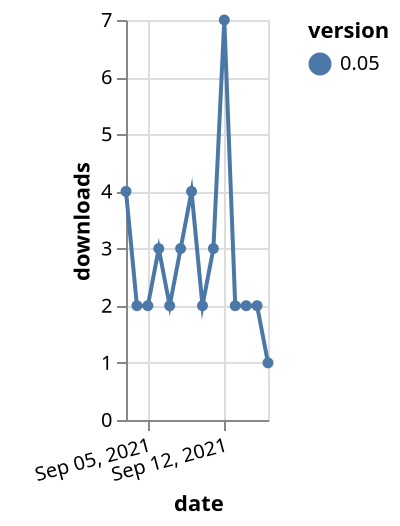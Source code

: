 {"$schema": "https://vega.github.io/schema/vega-lite/v5.json", "description": "A simple bar chart with embedded data.", "data": {"values": [{"date": "2021-09-03", "total": 3162, "delta": 4, "version": "0.05"}, {"date": "2021-09-04", "total": 3164, "delta": 2, "version": "0.05"}, {"date": "2021-09-05", "total": 3166, "delta": 2, "version": "0.05"}, {"date": "2021-09-06", "total": 3169, "delta": 3, "version": "0.05"}, {"date": "2021-09-07", "total": 3171, "delta": 2, "version": "0.05"}, {"date": "2021-09-08", "total": 3174, "delta": 3, "version": "0.05"}, {"date": "2021-09-09", "total": 3178, "delta": 4, "version": "0.05"}, {"date": "2021-09-10", "total": 3180, "delta": 2, "version": "0.05"}, {"date": "2021-09-11", "total": 3183, "delta": 3, "version": "0.05"}, {"date": "2021-09-12", "total": 3190, "delta": 7, "version": "0.05"}, {"date": "2021-09-13", "total": 3192, "delta": 2, "version": "0.05"}, {"date": "2021-09-14", "total": 3194, "delta": 2, "version": "0.05"}, {"date": "2021-09-15", "total": 3196, "delta": 2, "version": "0.05"}, {"date": "2021-09-16", "total": 3197, "delta": 1, "version": "0.05"}]}, "width": "container", "mark": {"type": "line", "point": {"filled": true}}, "encoding": {"x": {"field": "date", "type": "temporal", "timeUnit": "yearmonthdate", "title": "date", "axis": {"labelAngle": -15}}, "y": {"field": "delta", "type": "quantitative", "title": "downloads"}, "color": {"field": "version", "type": "nominal"}, "tooltip": {"field": "delta"}}}